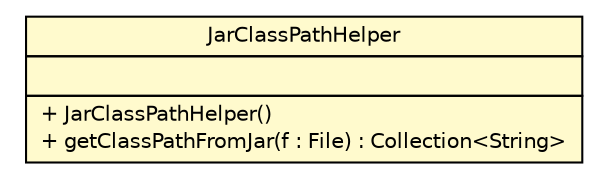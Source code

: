#!/usr/local/bin/dot
#
# Class diagram 
# Generated by UMLGraph version R5_6 (http://www.umlgraph.org/)
#

digraph G {
	edge [fontname="Helvetica",fontsize=10,labelfontname="Helvetica",labelfontsize=10];
	node [fontname="Helvetica",fontsize=10,shape=plaintext];
	nodesep=0.25;
	ranksep=0.5;
	// sorcer.boot.util.JarClassPathHelper
	c255123 [label=<<table title="sorcer.boot.util.JarClassPathHelper" border="0" cellborder="1" cellspacing="0" cellpadding="2" port="p" bgcolor="lemonChiffon" href="./JarClassPathHelper.html">
		<tr><td><table border="0" cellspacing="0" cellpadding="1">
<tr><td align="center" balign="center"> JarClassPathHelper </td></tr>
		</table></td></tr>
		<tr><td><table border="0" cellspacing="0" cellpadding="1">
<tr><td align="left" balign="left">  </td></tr>
		</table></td></tr>
		<tr><td><table border="0" cellspacing="0" cellpadding="1">
<tr><td align="left" balign="left"> + JarClassPathHelper() </td></tr>
<tr><td align="left" balign="left"> + getClassPathFromJar(f : File) : Collection&lt;String&gt; </td></tr>
		</table></td></tr>
		</table>>, URL="./JarClassPathHelper.html", fontname="Helvetica", fontcolor="black", fontsize=10.0];
}

